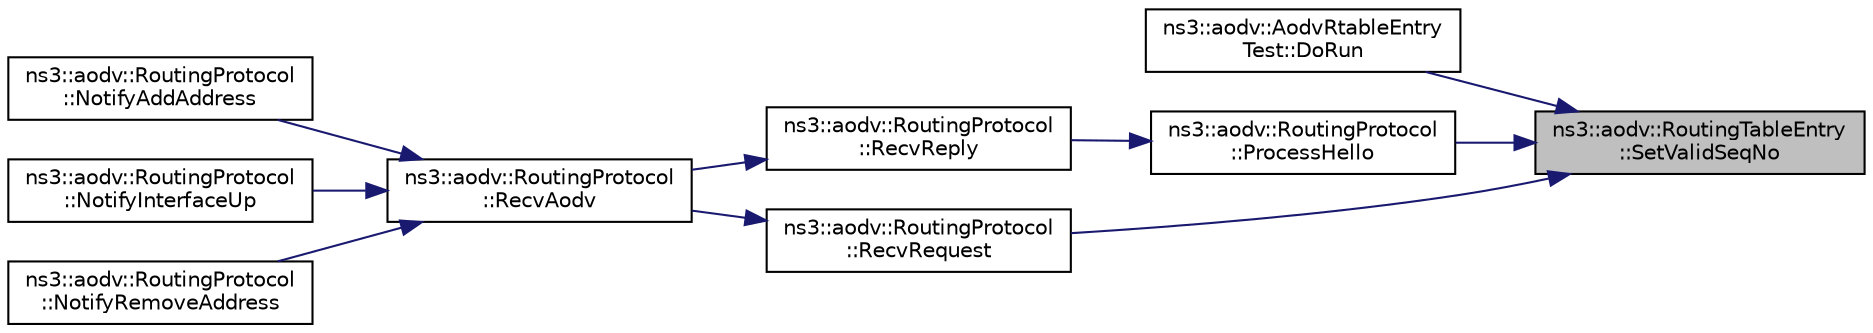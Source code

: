 digraph "ns3::aodv::RoutingTableEntry::SetValidSeqNo"
{
 // LATEX_PDF_SIZE
  edge [fontname="Helvetica",fontsize="10",labelfontname="Helvetica",labelfontsize="10"];
  node [fontname="Helvetica",fontsize="10",shape=record];
  rankdir="RL";
  Node1 [label="ns3::aodv::RoutingTableEntry\l::SetValidSeqNo",height=0.2,width=0.4,color="black", fillcolor="grey75", style="filled", fontcolor="black",tooltip="Set the valid sequence number."];
  Node1 -> Node2 [dir="back",color="midnightblue",fontsize="10",style="solid",fontname="Helvetica"];
  Node2 [label="ns3::aodv::AodvRtableEntry\lTest::DoRun",height=0.2,width=0.4,color="black", fillcolor="white", style="filled",URL="$structns3_1_1aodv_1_1_aodv_rtable_entry_test.html#ad1739d41fc9618c26b8c43e9ad45a60b",tooltip="Implementation to actually run this TestCase."];
  Node1 -> Node3 [dir="back",color="midnightblue",fontsize="10",style="solid",fontname="Helvetica"];
  Node3 [label="ns3::aodv::RoutingProtocol\l::ProcessHello",height=0.2,width=0.4,color="black", fillcolor="white", style="filled",URL="$classns3_1_1aodv_1_1_routing_protocol.html#a5535371d9e72ee97a24be5b67eef982f",tooltip="Process hello message."];
  Node3 -> Node4 [dir="back",color="midnightblue",fontsize="10",style="solid",fontname="Helvetica"];
  Node4 [label="ns3::aodv::RoutingProtocol\l::RecvReply",height=0.2,width=0.4,color="black", fillcolor="white", style="filled",URL="$classns3_1_1aodv_1_1_routing_protocol.html#a15459eff0cb816e8d03a73c78d9cdc9d",tooltip="Receive RREP."];
  Node4 -> Node5 [dir="back",color="midnightblue",fontsize="10",style="solid",fontname="Helvetica"];
  Node5 [label="ns3::aodv::RoutingProtocol\l::RecvAodv",height=0.2,width=0.4,color="black", fillcolor="white", style="filled",URL="$classns3_1_1aodv_1_1_routing_protocol.html#a08c44000f66533e69bde85d68d75c354",tooltip="Receive and process control packet."];
  Node5 -> Node6 [dir="back",color="midnightblue",fontsize="10",style="solid",fontname="Helvetica"];
  Node6 [label="ns3::aodv::RoutingProtocol\l::NotifyAddAddress",height=0.2,width=0.4,color="black", fillcolor="white", style="filled",URL="$classns3_1_1aodv_1_1_routing_protocol.html#a8d6ee1881856a557d8c051e40785e51b",tooltip=" "];
  Node5 -> Node7 [dir="back",color="midnightblue",fontsize="10",style="solid",fontname="Helvetica"];
  Node7 [label="ns3::aodv::RoutingProtocol\l::NotifyInterfaceUp",height=0.2,width=0.4,color="black", fillcolor="white", style="filled",URL="$classns3_1_1aodv_1_1_routing_protocol.html#a006b7deb41f4eb2dc1e0d69d50c5a284",tooltip=" "];
  Node5 -> Node8 [dir="back",color="midnightblue",fontsize="10",style="solid",fontname="Helvetica"];
  Node8 [label="ns3::aodv::RoutingProtocol\l::NotifyRemoveAddress",height=0.2,width=0.4,color="black", fillcolor="white", style="filled",URL="$classns3_1_1aodv_1_1_routing_protocol.html#aa3ada55a69e945cc414d87566cca0388",tooltip=" "];
  Node1 -> Node9 [dir="back",color="midnightblue",fontsize="10",style="solid",fontname="Helvetica"];
  Node9 [label="ns3::aodv::RoutingProtocol\l::RecvRequest",height=0.2,width=0.4,color="black", fillcolor="white", style="filled",URL="$classns3_1_1aodv_1_1_routing_protocol.html#adc8555f0e1e8ba05ea80a412b412d064",tooltip="Receive RREQ."];
  Node9 -> Node5 [dir="back",color="midnightblue",fontsize="10",style="solid",fontname="Helvetica"];
}

